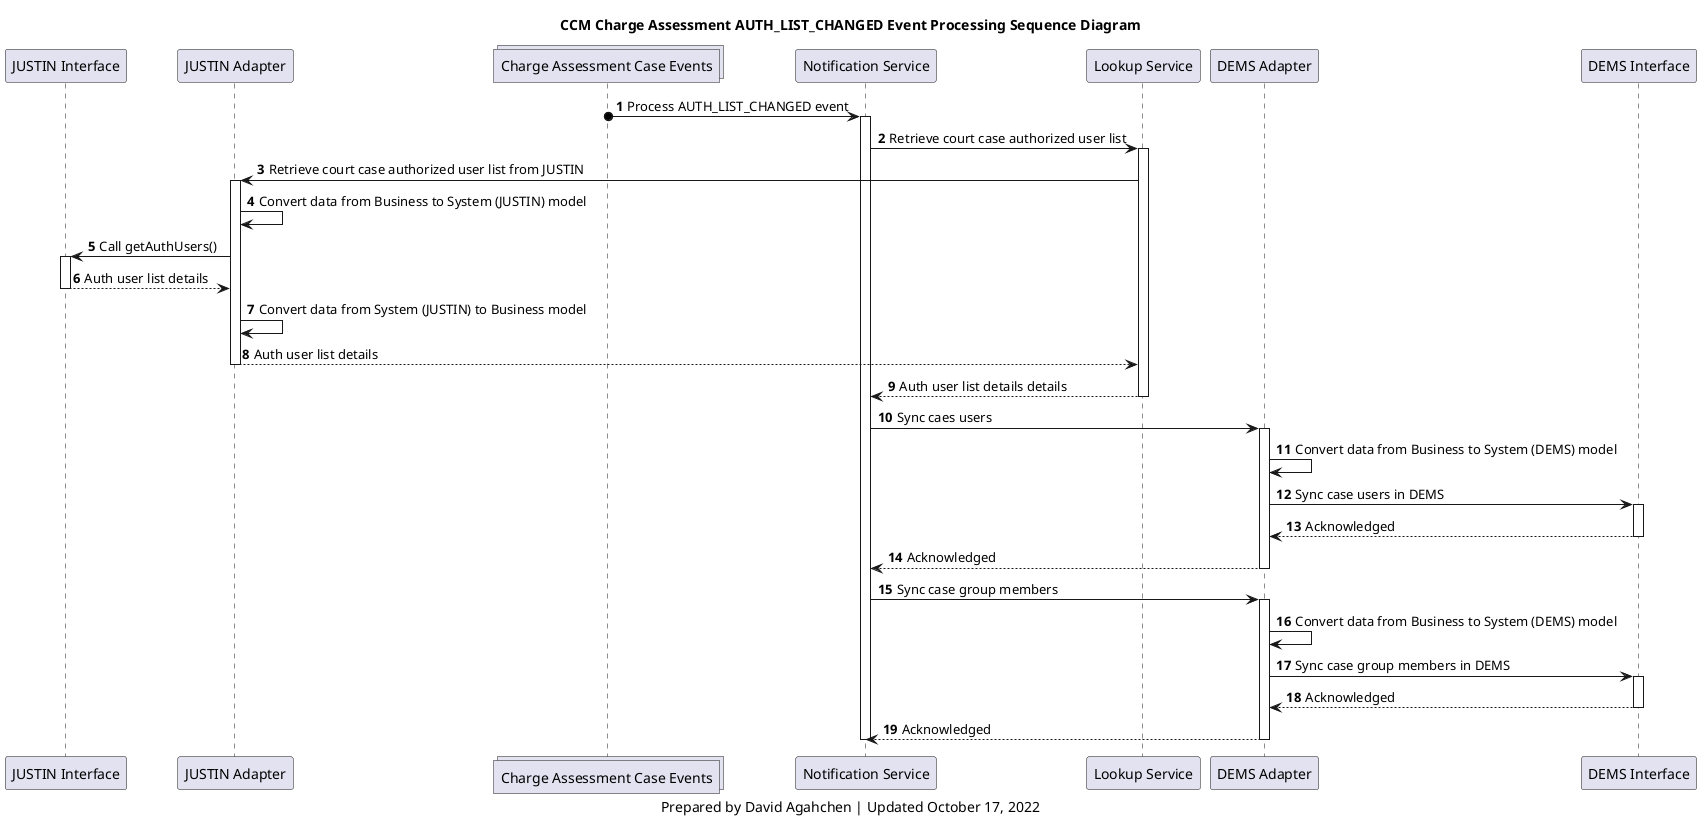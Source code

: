 @startuml
'hide footbox
participant j_interface as "JUSTIN Interface"
participant j_adapter as "JUSTIN Adapter"
collections charge_assessment_cases_topic as "Charge Assessment Case Events"
participant notification_service as "Notification Service"
participant lookup_service as "Lookup Service"
participant d_adapter as "DEMS Adapter"
participant d_interface as "DEMS Interface"

title
CCM Charge Assessment AUTH_LIST_CHANGED Event Processing Sequence Diagram
end title

autonumber

charge_assessment_cases_topic o-> notification_service : Process AUTH_LIST_CHANGED event
activate notification_service
notification_service -> lookup_service: Retrieve court case authorized user list
activate lookup_service
lookup_service -> j_adapter: Retrieve court case authorized user list from JUSTIN

activate j_adapter
j_adapter -> j_adapter: Convert data from Business to System (JUSTIN) model
j_adapter -> j_interface: Call getAuthUsers()
activate j_interface
j_interface --> j_adapter: Auth user list details
deactivate j_interface
j_adapter -> j_adapter: Convert data from System (JUSTIN) to Business model
j_adapter --> lookup_service: Auth user list details
deactivate j_adapter

lookup_service --> notification_service: Auth user list details details
deactivate lookup_service

notification_service -> d_adapter: Sync caes users
activate d_adapter
d_adapter -> d_adapter: Convert data from Business to System (DEMS) model
d_adapter -> d_interface: Sync case users in DEMS
activate d_interface
d_interface --> d_adapter: Acknowledged
deactivate d_interface
d_adapter --> notification_service: Acknowledged
deactivate d_adapter

notification_service -> d_adapter: Sync case group members
activate d_adapter
d_adapter -> d_adapter: Convert data from Business to System (DEMS) model
d_adapter -> d_interface: Sync case group members in DEMS
activate d_interface
d_interface --> d_adapter: Acknowledged
deactivate d_interface
d_adapter --> notification_service: Acknowledged
deactivate d_adapter

deactivate notification_service

caption
Prepared by David Agahchen | Updated October 17, 2022
end caption
@enduml